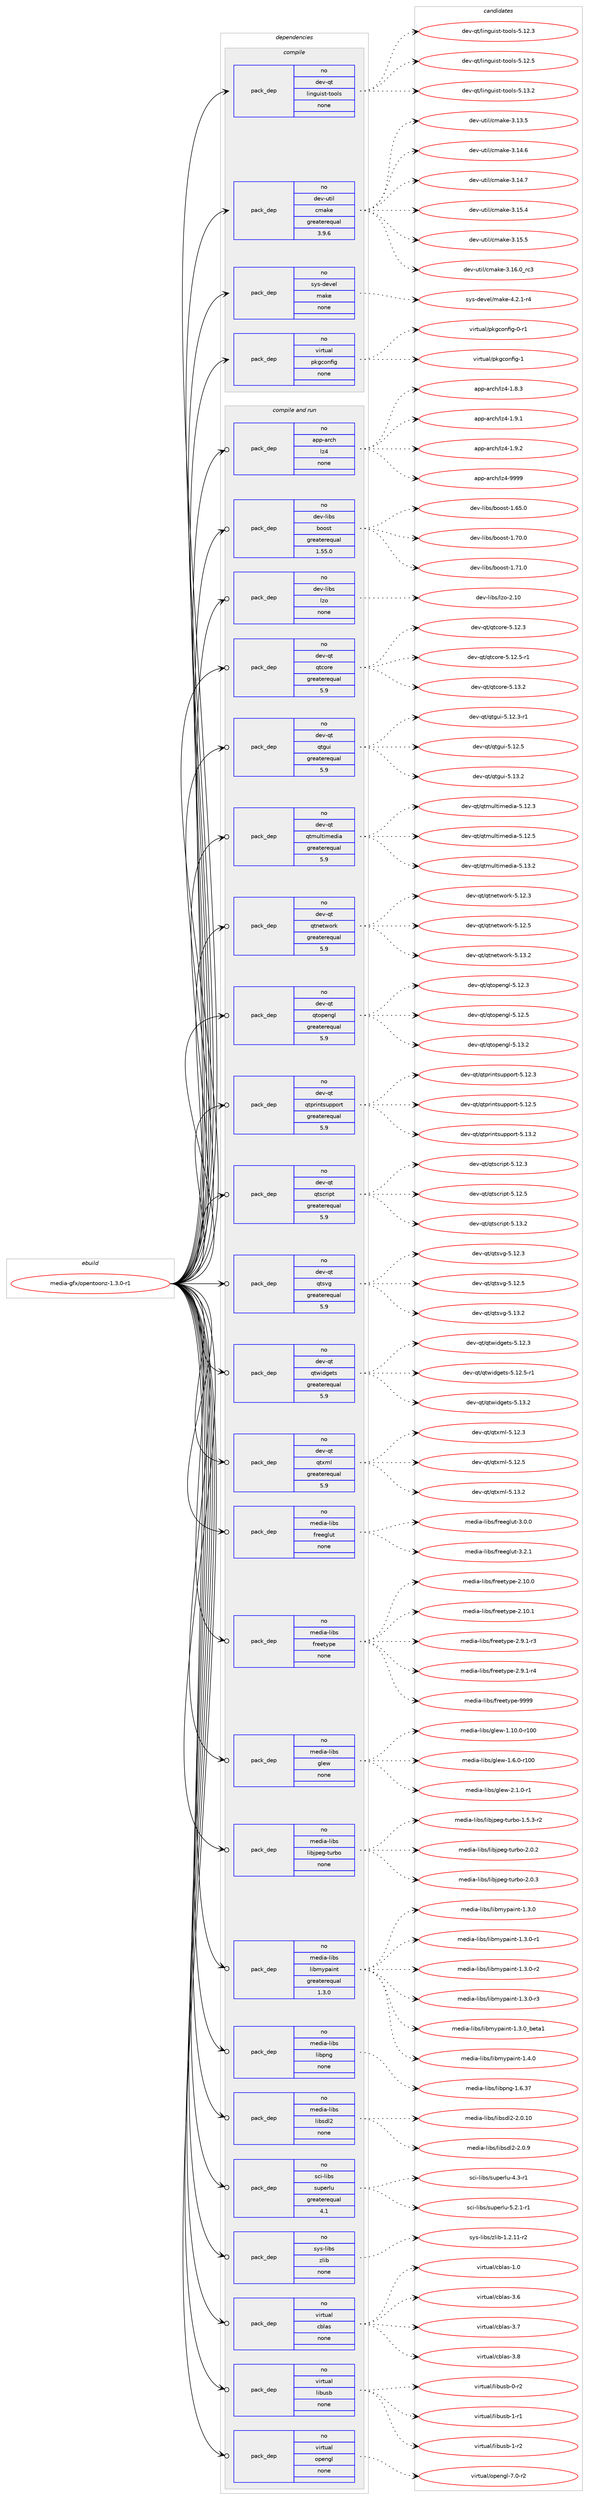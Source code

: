 digraph prolog {

# *************
# Graph options
# *************

newrank=true;
concentrate=true;
compound=true;
graph [rankdir=LR,fontname=Helvetica,fontsize=10,ranksep=1.5];#, ranksep=2.5, nodesep=0.2];
edge  [arrowhead=vee];
node  [fontname=Helvetica,fontsize=10];

# **********
# The ebuild
# **********

subgraph cluster_leftcol {
color=gray;
rank=same;
label=<<i>ebuild</i>>;
id [label="media-gfx/opentoonz-1.3.0-r1", color=red, width=4, href="../media-gfx/opentoonz-1.3.0-r1.svg"];
}

# ****************
# The dependencies
# ****************

subgraph cluster_midcol {
color=gray;
label=<<i>dependencies</i>>;
subgraph cluster_compile {
fillcolor="#eeeeee";
style=filled;
label=<<i>compile</i>>;
subgraph pack578654 {
dependency782601 [label=<<TABLE BORDER="0" CELLBORDER="1" CELLSPACING="0" CELLPADDING="4" WIDTH="220"><TR><TD ROWSPAN="6" CELLPADDING="30">pack_dep</TD></TR><TR><TD WIDTH="110">no</TD></TR><TR><TD>dev-qt</TD></TR><TR><TD>linguist-tools</TD></TR><TR><TD>none</TD></TR><TR><TD></TD></TR></TABLE>>, shape=none, color=blue];
}
id:e -> dependency782601:w [weight=20,style="solid",arrowhead="vee"];
subgraph pack578655 {
dependency782602 [label=<<TABLE BORDER="0" CELLBORDER="1" CELLSPACING="0" CELLPADDING="4" WIDTH="220"><TR><TD ROWSPAN="6" CELLPADDING="30">pack_dep</TD></TR><TR><TD WIDTH="110">no</TD></TR><TR><TD>dev-util</TD></TR><TR><TD>cmake</TD></TR><TR><TD>greaterequal</TD></TR><TR><TD>3.9.6</TD></TR></TABLE>>, shape=none, color=blue];
}
id:e -> dependency782602:w [weight=20,style="solid",arrowhead="vee"];
subgraph pack578656 {
dependency782603 [label=<<TABLE BORDER="0" CELLBORDER="1" CELLSPACING="0" CELLPADDING="4" WIDTH="220"><TR><TD ROWSPAN="6" CELLPADDING="30">pack_dep</TD></TR><TR><TD WIDTH="110">no</TD></TR><TR><TD>sys-devel</TD></TR><TR><TD>make</TD></TR><TR><TD>none</TD></TR><TR><TD></TD></TR></TABLE>>, shape=none, color=blue];
}
id:e -> dependency782603:w [weight=20,style="solid",arrowhead="vee"];
subgraph pack578657 {
dependency782604 [label=<<TABLE BORDER="0" CELLBORDER="1" CELLSPACING="0" CELLPADDING="4" WIDTH="220"><TR><TD ROWSPAN="6" CELLPADDING="30">pack_dep</TD></TR><TR><TD WIDTH="110">no</TD></TR><TR><TD>virtual</TD></TR><TR><TD>pkgconfig</TD></TR><TR><TD>none</TD></TR><TR><TD></TD></TR></TABLE>>, shape=none, color=blue];
}
id:e -> dependency782604:w [weight=20,style="solid",arrowhead="vee"];
}
subgraph cluster_compileandrun {
fillcolor="#eeeeee";
style=filled;
label=<<i>compile and run</i>>;
subgraph pack578658 {
dependency782605 [label=<<TABLE BORDER="0" CELLBORDER="1" CELLSPACING="0" CELLPADDING="4" WIDTH="220"><TR><TD ROWSPAN="6" CELLPADDING="30">pack_dep</TD></TR><TR><TD WIDTH="110">no</TD></TR><TR><TD>app-arch</TD></TR><TR><TD>lz4</TD></TR><TR><TD>none</TD></TR><TR><TD></TD></TR></TABLE>>, shape=none, color=blue];
}
id:e -> dependency782605:w [weight=20,style="solid",arrowhead="odotvee"];
subgraph pack578659 {
dependency782606 [label=<<TABLE BORDER="0" CELLBORDER="1" CELLSPACING="0" CELLPADDING="4" WIDTH="220"><TR><TD ROWSPAN="6" CELLPADDING="30">pack_dep</TD></TR><TR><TD WIDTH="110">no</TD></TR><TR><TD>dev-libs</TD></TR><TR><TD>boost</TD></TR><TR><TD>greaterequal</TD></TR><TR><TD>1.55.0</TD></TR></TABLE>>, shape=none, color=blue];
}
id:e -> dependency782606:w [weight=20,style="solid",arrowhead="odotvee"];
subgraph pack578660 {
dependency782607 [label=<<TABLE BORDER="0" CELLBORDER="1" CELLSPACING="0" CELLPADDING="4" WIDTH="220"><TR><TD ROWSPAN="6" CELLPADDING="30">pack_dep</TD></TR><TR><TD WIDTH="110">no</TD></TR><TR><TD>dev-libs</TD></TR><TR><TD>lzo</TD></TR><TR><TD>none</TD></TR><TR><TD></TD></TR></TABLE>>, shape=none, color=blue];
}
id:e -> dependency782607:w [weight=20,style="solid",arrowhead="odotvee"];
subgraph pack578661 {
dependency782608 [label=<<TABLE BORDER="0" CELLBORDER="1" CELLSPACING="0" CELLPADDING="4" WIDTH="220"><TR><TD ROWSPAN="6" CELLPADDING="30">pack_dep</TD></TR><TR><TD WIDTH="110">no</TD></TR><TR><TD>dev-qt</TD></TR><TR><TD>qtcore</TD></TR><TR><TD>greaterequal</TD></TR><TR><TD>5.9</TD></TR></TABLE>>, shape=none, color=blue];
}
id:e -> dependency782608:w [weight=20,style="solid",arrowhead="odotvee"];
subgraph pack578662 {
dependency782609 [label=<<TABLE BORDER="0" CELLBORDER="1" CELLSPACING="0" CELLPADDING="4" WIDTH="220"><TR><TD ROWSPAN="6" CELLPADDING="30">pack_dep</TD></TR><TR><TD WIDTH="110">no</TD></TR><TR><TD>dev-qt</TD></TR><TR><TD>qtgui</TD></TR><TR><TD>greaterequal</TD></TR><TR><TD>5.9</TD></TR></TABLE>>, shape=none, color=blue];
}
id:e -> dependency782609:w [weight=20,style="solid",arrowhead="odotvee"];
subgraph pack578663 {
dependency782610 [label=<<TABLE BORDER="0" CELLBORDER="1" CELLSPACING="0" CELLPADDING="4" WIDTH="220"><TR><TD ROWSPAN="6" CELLPADDING="30">pack_dep</TD></TR><TR><TD WIDTH="110">no</TD></TR><TR><TD>dev-qt</TD></TR><TR><TD>qtmultimedia</TD></TR><TR><TD>greaterequal</TD></TR><TR><TD>5.9</TD></TR></TABLE>>, shape=none, color=blue];
}
id:e -> dependency782610:w [weight=20,style="solid",arrowhead="odotvee"];
subgraph pack578664 {
dependency782611 [label=<<TABLE BORDER="0" CELLBORDER="1" CELLSPACING="0" CELLPADDING="4" WIDTH="220"><TR><TD ROWSPAN="6" CELLPADDING="30">pack_dep</TD></TR><TR><TD WIDTH="110">no</TD></TR><TR><TD>dev-qt</TD></TR><TR><TD>qtnetwork</TD></TR><TR><TD>greaterequal</TD></TR><TR><TD>5.9</TD></TR></TABLE>>, shape=none, color=blue];
}
id:e -> dependency782611:w [weight=20,style="solid",arrowhead="odotvee"];
subgraph pack578665 {
dependency782612 [label=<<TABLE BORDER="0" CELLBORDER="1" CELLSPACING="0" CELLPADDING="4" WIDTH="220"><TR><TD ROWSPAN="6" CELLPADDING="30">pack_dep</TD></TR><TR><TD WIDTH="110">no</TD></TR><TR><TD>dev-qt</TD></TR><TR><TD>qtopengl</TD></TR><TR><TD>greaterequal</TD></TR><TR><TD>5.9</TD></TR></TABLE>>, shape=none, color=blue];
}
id:e -> dependency782612:w [weight=20,style="solid",arrowhead="odotvee"];
subgraph pack578666 {
dependency782613 [label=<<TABLE BORDER="0" CELLBORDER="1" CELLSPACING="0" CELLPADDING="4" WIDTH="220"><TR><TD ROWSPAN="6" CELLPADDING="30">pack_dep</TD></TR><TR><TD WIDTH="110">no</TD></TR><TR><TD>dev-qt</TD></TR><TR><TD>qtprintsupport</TD></TR><TR><TD>greaterequal</TD></TR><TR><TD>5.9</TD></TR></TABLE>>, shape=none, color=blue];
}
id:e -> dependency782613:w [weight=20,style="solid",arrowhead="odotvee"];
subgraph pack578667 {
dependency782614 [label=<<TABLE BORDER="0" CELLBORDER="1" CELLSPACING="0" CELLPADDING="4" WIDTH="220"><TR><TD ROWSPAN="6" CELLPADDING="30">pack_dep</TD></TR><TR><TD WIDTH="110">no</TD></TR><TR><TD>dev-qt</TD></TR><TR><TD>qtscript</TD></TR><TR><TD>greaterequal</TD></TR><TR><TD>5.9</TD></TR></TABLE>>, shape=none, color=blue];
}
id:e -> dependency782614:w [weight=20,style="solid",arrowhead="odotvee"];
subgraph pack578668 {
dependency782615 [label=<<TABLE BORDER="0" CELLBORDER="1" CELLSPACING="0" CELLPADDING="4" WIDTH="220"><TR><TD ROWSPAN="6" CELLPADDING="30">pack_dep</TD></TR><TR><TD WIDTH="110">no</TD></TR><TR><TD>dev-qt</TD></TR><TR><TD>qtsvg</TD></TR><TR><TD>greaterequal</TD></TR><TR><TD>5.9</TD></TR></TABLE>>, shape=none, color=blue];
}
id:e -> dependency782615:w [weight=20,style="solid",arrowhead="odotvee"];
subgraph pack578669 {
dependency782616 [label=<<TABLE BORDER="0" CELLBORDER="1" CELLSPACING="0" CELLPADDING="4" WIDTH="220"><TR><TD ROWSPAN="6" CELLPADDING="30">pack_dep</TD></TR><TR><TD WIDTH="110">no</TD></TR><TR><TD>dev-qt</TD></TR><TR><TD>qtwidgets</TD></TR><TR><TD>greaterequal</TD></TR><TR><TD>5.9</TD></TR></TABLE>>, shape=none, color=blue];
}
id:e -> dependency782616:w [weight=20,style="solid",arrowhead="odotvee"];
subgraph pack578670 {
dependency782617 [label=<<TABLE BORDER="0" CELLBORDER="1" CELLSPACING="0" CELLPADDING="4" WIDTH="220"><TR><TD ROWSPAN="6" CELLPADDING="30">pack_dep</TD></TR><TR><TD WIDTH="110">no</TD></TR><TR><TD>dev-qt</TD></TR><TR><TD>qtxml</TD></TR><TR><TD>greaterequal</TD></TR><TR><TD>5.9</TD></TR></TABLE>>, shape=none, color=blue];
}
id:e -> dependency782617:w [weight=20,style="solid",arrowhead="odotvee"];
subgraph pack578671 {
dependency782618 [label=<<TABLE BORDER="0" CELLBORDER="1" CELLSPACING="0" CELLPADDING="4" WIDTH="220"><TR><TD ROWSPAN="6" CELLPADDING="30">pack_dep</TD></TR><TR><TD WIDTH="110">no</TD></TR><TR><TD>media-libs</TD></TR><TR><TD>freeglut</TD></TR><TR><TD>none</TD></TR><TR><TD></TD></TR></TABLE>>, shape=none, color=blue];
}
id:e -> dependency782618:w [weight=20,style="solid",arrowhead="odotvee"];
subgraph pack578672 {
dependency782619 [label=<<TABLE BORDER="0" CELLBORDER="1" CELLSPACING="0" CELLPADDING="4" WIDTH="220"><TR><TD ROWSPAN="6" CELLPADDING="30">pack_dep</TD></TR><TR><TD WIDTH="110">no</TD></TR><TR><TD>media-libs</TD></TR><TR><TD>freetype</TD></TR><TR><TD>none</TD></TR><TR><TD></TD></TR></TABLE>>, shape=none, color=blue];
}
id:e -> dependency782619:w [weight=20,style="solid",arrowhead="odotvee"];
subgraph pack578673 {
dependency782620 [label=<<TABLE BORDER="0" CELLBORDER="1" CELLSPACING="0" CELLPADDING="4" WIDTH="220"><TR><TD ROWSPAN="6" CELLPADDING="30">pack_dep</TD></TR><TR><TD WIDTH="110">no</TD></TR><TR><TD>media-libs</TD></TR><TR><TD>glew</TD></TR><TR><TD>none</TD></TR><TR><TD></TD></TR></TABLE>>, shape=none, color=blue];
}
id:e -> dependency782620:w [weight=20,style="solid",arrowhead="odotvee"];
subgraph pack578674 {
dependency782621 [label=<<TABLE BORDER="0" CELLBORDER="1" CELLSPACING="0" CELLPADDING="4" WIDTH="220"><TR><TD ROWSPAN="6" CELLPADDING="30">pack_dep</TD></TR><TR><TD WIDTH="110">no</TD></TR><TR><TD>media-libs</TD></TR><TR><TD>libjpeg-turbo</TD></TR><TR><TD>none</TD></TR><TR><TD></TD></TR></TABLE>>, shape=none, color=blue];
}
id:e -> dependency782621:w [weight=20,style="solid",arrowhead="odotvee"];
subgraph pack578675 {
dependency782622 [label=<<TABLE BORDER="0" CELLBORDER="1" CELLSPACING="0" CELLPADDING="4" WIDTH="220"><TR><TD ROWSPAN="6" CELLPADDING="30">pack_dep</TD></TR><TR><TD WIDTH="110">no</TD></TR><TR><TD>media-libs</TD></TR><TR><TD>libmypaint</TD></TR><TR><TD>greaterequal</TD></TR><TR><TD>1.3.0</TD></TR></TABLE>>, shape=none, color=blue];
}
id:e -> dependency782622:w [weight=20,style="solid",arrowhead="odotvee"];
subgraph pack578676 {
dependency782623 [label=<<TABLE BORDER="0" CELLBORDER="1" CELLSPACING="0" CELLPADDING="4" WIDTH="220"><TR><TD ROWSPAN="6" CELLPADDING="30">pack_dep</TD></TR><TR><TD WIDTH="110">no</TD></TR><TR><TD>media-libs</TD></TR><TR><TD>libpng</TD></TR><TR><TD>none</TD></TR><TR><TD></TD></TR></TABLE>>, shape=none, color=blue];
}
id:e -> dependency782623:w [weight=20,style="solid",arrowhead="odotvee"];
subgraph pack578677 {
dependency782624 [label=<<TABLE BORDER="0" CELLBORDER="1" CELLSPACING="0" CELLPADDING="4" WIDTH="220"><TR><TD ROWSPAN="6" CELLPADDING="30">pack_dep</TD></TR><TR><TD WIDTH="110">no</TD></TR><TR><TD>media-libs</TD></TR><TR><TD>libsdl2</TD></TR><TR><TD>none</TD></TR><TR><TD></TD></TR></TABLE>>, shape=none, color=blue];
}
id:e -> dependency782624:w [weight=20,style="solid",arrowhead="odotvee"];
subgraph pack578678 {
dependency782625 [label=<<TABLE BORDER="0" CELLBORDER="1" CELLSPACING="0" CELLPADDING="4" WIDTH="220"><TR><TD ROWSPAN="6" CELLPADDING="30">pack_dep</TD></TR><TR><TD WIDTH="110">no</TD></TR><TR><TD>sci-libs</TD></TR><TR><TD>superlu</TD></TR><TR><TD>greaterequal</TD></TR><TR><TD>4.1</TD></TR></TABLE>>, shape=none, color=blue];
}
id:e -> dependency782625:w [weight=20,style="solid",arrowhead="odotvee"];
subgraph pack578679 {
dependency782626 [label=<<TABLE BORDER="0" CELLBORDER="1" CELLSPACING="0" CELLPADDING="4" WIDTH="220"><TR><TD ROWSPAN="6" CELLPADDING="30">pack_dep</TD></TR><TR><TD WIDTH="110">no</TD></TR><TR><TD>sys-libs</TD></TR><TR><TD>zlib</TD></TR><TR><TD>none</TD></TR><TR><TD></TD></TR></TABLE>>, shape=none, color=blue];
}
id:e -> dependency782626:w [weight=20,style="solid",arrowhead="odotvee"];
subgraph pack578680 {
dependency782627 [label=<<TABLE BORDER="0" CELLBORDER="1" CELLSPACING="0" CELLPADDING="4" WIDTH="220"><TR><TD ROWSPAN="6" CELLPADDING="30">pack_dep</TD></TR><TR><TD WIDTH="110">no</TD></TR><TR><TD>virtual</TD></TR><TR><TD>cblas</TD></TR><TR><TD>none</TD></TR><TR><TD></TD></TR></TABLE>>, shape=none, color=blue];
}
id:e -> dependency782627:w [weight=20,style="solid",arrowhead="odotvee"];
subgraph pack578681 {
dependency782628 [label=<<TABLE BORDER="0" CELLBORDER="1" CELLSPACING="0" CELLPADDING="4" WIDTH="220"><TR><TD ROWSPAN="6" CELLPADDING="30">pack_dep</TD></TR><TR><TD WIDTH="110">no</TD></TR><TR><TD>virtual</TD></TR><TR><TD>libusb</TD></TR><TR><TD>none</TD></TR><TR><TD></TD></TR></TABLE>>, shape=none, color=blue];
}
id:e -> dependency782628:w [weight=20,style="solid",arrowhead="odotvee"];
subgraph pack578682 {
dependency782629 [label=<<TABLE BORDER="0" CELLBORDER="1" CELLSPACING="0" CELLPADDING="4" WIDTH="220"><TR><TD ROWSPAN="6" CELLPADDING="30">pack_dep</TD></TR><TR><TD WIDTH="110">no</TD></TR><TR><TD>virtual</TD></TR><TR><TD>opengl</TD></TR><TR><TD>none</TD></TR><TR><TD></TD></TR></TABLE>>, shape=none, color=blue];
}
id:e -> dependency782629:w [weight=20,style="solid",arrowhead="odotvee"];
}
subgraph cluster_run {
fillcolor="#eeeeee";
style=filled;
label=<<i>run</i>>;
}
}

# **************
# The candidates
# **************

subgraph cluster_choices {
rank=same;
color=gray;
label=<<i>candidates</i>>;

subgraph choice578654 {
color=black;
nodesep=1;
choice10010111845113116471081051101031171051151164511611111110811545534649504651 [label="dev-qt/linguist-tools-5.12.3", color=red, width=4,href="../dev-qt/linguist-tools-5.12.3.svg"];
choice10010111845113116471081051101031171051151164511611111110811545534649504653 [label="dev-qt/linguist-tools-5.12.5", color=red, width=4,href="../dev-qt/linguist-tools-5.12.5.svg"];
choice10010111845113116471081051101031171051151164511611111110811545534649514650 [label="dev-qt/linguist-tools-5.13.2", color=red, width=4,href="../dev-qt/linguist-tools-5.13.2.svg"];
dependency782601:e -> choice10010111845113116471081051101031171051151164511611111110811545534649504651:w [style=dotted,weight="100"];
dependency782601:e -> choice10010111845113116471081051101031171051151164511611111110811545534649504653:w [style=dotted,weight="100"];
dependency782601:e -> choice10010111845113116471081051101031171051151164511611111110811545534649514650:w [style=dotted,weight="100"];
}
subgraph choice578655 {
color=black;
nodesep=1;
choice1001011184511711610510847991099710710145514649514653 [label="dev-util/cmake-3.13.5", color=red, width=4,href="../dev-util/cmake-3.13.5.svg"];
choice1001011184511711610510847991099710710145514649524654 [label="dev-util/cmake-3.14.6", color=red, width=4,href="../dev-util/cmake-3.14.6.svg"];
choice1001011184511711610510847991099710710145514649524655 [label="dev-util/cmake-3.14.7", color=red, width=4,href="../dev-util/cmake-3.14.7.svg"];
choice1001011184511711610510847991099710710145514649534652 [label="dev-util/cmake-3.15.4", color=red, width=4,href="../dev-util/cmake-3.15.4.svg"];
choice1001011184511711610510847991099710710145514649534653 [label="dev-util/cmake-3.15.5", color=red, width=4,href="../dev-util/cmake-3.15.5.svg"];
choice1001011184511711610510847991099710710145514649544648951149951 [label="dev-util/cmake-3.16.0_rc3", color=red, width=4,href="../dev-util/cmake-3.16.0_rc3.svg"];
dependency782602:e -> choice1001011184511711610510847991099710710145514649514653:w [style=dotted,weight="100"];
dependency782602:e -> choice1001011184511711610510847991099710710145514649524654:w [style=dotted,weight="100"];
dependency782602:e -> choice1001011184511711610510847991099710710145514649524655:w [style=dotted,weight="100"];
dependency782602:e -> choice1001011184511711610510847991099710710145514649534652:w [style=dotted,weight="100"];
dependency782602:e -> choice1001011184511711610510847991099710710145514649534653:w [style=dotted,weight="100"];
dependency782602:e -> choice1001011184511711610510847991099710710145514649544648951149951:w [style=dotted,weight="100"];
}
subgraph choice578656 {
color=black;
nodesep=1;
choice1151211154510010111810110847109971071014552465046494511452 [label="sys-devel/make-4.2.1-r4", color=red, width=4,href="../sys-devel/make-4.2.1-r4.svg"];
dependency782603:e -> choice1151211154510010111810110847109971071014552465046494511452:w [style=dotted,weight="100"];
}
subgraph choice578657 {
color=black;
nodesep=1;
choice11810511411611797108471121071039911111010210510345484511449 [label="virtual/pkgconfig-0-r1", color=red, width=4,href="../virtual/pkgconfig-0-r1.svg"];
choice1181051141161179710847112107103991111101021051034549 [label="virtual/pkgconfig-1", color=red, width=4,href="../virtual/pkgconfig-1.svg"];
dependency782604:e -> choice11810511411611797108471121071039911111010210510345484511449:w [style=dotted,weight="100"];
dependency782604:e -> choice1181051141161179710847112107103991111101021051034549:w [style=dotted,weight="100"];
}
subgraph choice578658 {
color=black;
nodesep=1;
choice971121124597114991044710812252454946564651 [label="app-arch/lz4-1.8.3", color=red, width=4,href="../app-arch/lz4-1.8.3.svg"];
choice971121124597114991044710812252454946574649 [label="app-arch/lz4-1.9.1", color=red, width=4,href="../app-arch/lz4-1.9.1.svg"];
choice971121124597114991044710812252454946574650 [label="app-arch/lz4-1.9.2", color=red, width=4,href="../app-arch/lz4-1.9.2.svg"];
choice9711211245971149910447108122524557575757 [label="app-arch/lz4-9999", color=red, width=4,href="../app-arch/lz4-9999.svg"];
dependency782605:e -> choice971121124597114991044710812252454946564651:w [style=dotted,weight="100"];
dependency782605:e -> choice971121124597114991044710812252454946574649:w [style=dotted,weight="100"];
dependency782605:e -> choice971121124597114991044710812252454946574650:w [style=dotted,weight="100"];
dependency782605:e -> choice9711211245971149910447108122524557575757:w [style=dotted,weight="100"];
}
subgraph choice578659 {
color=black;
nodesep=1;
choice1001011184510810598115479811111111511645494654534648 [label="dev-libs/boost-1.65.0", color=red, width=4,href="../dev-libs/boost-1.65.0.svg"];
choice1001011184510810598115479811111111511645494655484648 [label="dev-libs/boost-1.70.0", color=red, width=4,href="../dev-libs/boost-1.70.0.svg"];
choice1001011184510810598115479811111111511645494655494648 [label="dev-libs/boost-1.71.0", color=red, width=4,href="../dev-libs/boost-1.71.0.svg"];
dependency782606:e -> choice1001011184510810598115479811111111511645494654534648:w [style=dotted,weight="100"];
dependency782606:e -> choice1001011184510810598115479811111111511645494655484648:w [style=dotted,weight="100"];
dependency782606:e -> choice1001011184510810598115479811111111511645494655494648:w [style=dotted,weight="100"];
}
subgraph choice578660 {
color=black;
nodesep=1;
choice1001011184510810598115471081221114550464948 [label="dev-libs/lzo-2.10", color=red, width=4,href="../dev-libs/lzo-2.10.svg"];
dependency782607:e -> choice1001011184510810598115471081221114550464948:w [style=dotted,weight="100"];
}
subgraph choice578661 {
color=black;
nodesep=1;
choice10010111845113116471131169911111410145534649504651 [label="dev-qt/qtcore-5.12.3", color=red, width=4,href="../dev-qt/qtcore-5.12.3.svg"];
choice100101118451131164711311699111114101455346495046534511449 [label="dev-qt/qtcore-5.12.5-r1", color=red, width=4,href="../dev-qt/qtcore-5.12.5-r1.svg"];
choice10010111845113116471131169911111410145534649514650 [label="dev-qt/qtcore-5.13.2", color=red, width=4,href="../dev-qt/qtcore-5.13.2.svg"];
dependency782608:e -> choice10010111845113116471131169911111410145534649504651:w [style=dotted,weight="100"];
dependency782608:e -> choice100101118451131164711311699111114101455346495046534511449:w [style=dotted,weight="100"];
dependency782608:e -> choice10010111845113116471131169911111410145534649514650:w [style=dotted,weight="100"];
}
subgraph choice578662 {
color=black;
nodesep=1;
choice1001011184511311647113116103117105455346495046514511449 [label="dev-qt/qtgui-5.12.3-r1", color=red, width=4,href="../dev-qt/qtgui-5.12.3-r1.svg"];
choice100101118451131164711311610311710545534649504653 [label="dev-qt/qtgui-5.12.5", color=red, width=4,href="../dev-qt/qtgui-5.12.5.svg"];
choice100101118451131164711311610311710545534649514650 [label="dev-qt/qtgui-5.13.2", color=red, width=4,href="../dev-qt/qtgui-5.13.2.svg"];
dependency782609:e -> choice1001011184511311647113116103117105455346495046514511449:w [style=dotted,weight="100"];
dependency782609:e -> choice100101118451131164711311610311710545534649504653:w [style=dotted,weight="100"];
dependency782609:e -> choice100101118451131164711311610311710545534649514650:w [style=dotted,weight="100"];
}
subgraph choice578663 {
color=black;
nodesep=1;
choice10010111845113116471131161091171081161051091011001059745534649504651 [label="dev-qt/qtmultimedia-5.12.3", color=red, width=4,href="../dev-qt/qtmultimedia-5.12.3.svg"];
choice10010111845113116471131161091171081161051091011001059745534649504653 [label="dev-qt/qtmultimedia-5.12.5", color=red, width=4,href="../dev-qt/qtmultimedia-5.12.5.svg"];
choice10010111845113116471131161091171081161051091011001059745534649514650 [label="dev-qt/qtmultimedia-5.13.2", color=red, width=4,href="../dev-qt/qtmultimedia-5.13.2.svg"];
dependency782610:e -> choice10010111845113116471131161091171081161051091011001059745534649504651:w [style=dotted,weight="100"];
dependency782610:e -> choice10010111845113116471131161091171081161051091011001059745534649504653:w [style=dotted,weight="100"];
dependency782610:e -> choice10010111845113116471131161091171081161051091011001059745534649514650:w [style=dotted,weight="100"];
}
subgraph choice578664 {
color=black;
nodesep=1;
choice100101118451131164711311611010111611911111410745534649504651 [label="dev-qt/qtnetwork-5.12.3", color=red, width=4,href="../dev-qt/qtnetwork-5.12.3.svg"];
choice100101118451131164711311611010111611911111410745534649504653 [label="dev-qt/qtnetwork-5.12.5", color=red, width=4,href="../dev-qt/qtnetwork-5.12.5.svg"];
choice100101118451131164711311611010111611911111410745534649514650 [label="dev-qt/qtnetwork-5.13.2", color=red, width=4,href="../dev-qt/qtnetwork-5.13.2.svg"];
dependency782611:e -> choice100101118451131164711311611010111611911111410745534649504651:w [style=dotted,weight="100"];
dependency782611:e -> choice100101118451131164711311611010111611911111410745534649504653:w [style=dotted,weight="100"];
dependency782611:e -> choice100101118451131164711311611010111611911111410745534649514650:w [style=dotted,weight="100"];
}
subgraph choice578665 {
color=black;
nodesep=1;
choice100101118451131164711311611111210111010310845534649504651 [label="dev-qt/qtopengl-5.12.3", color=red, width=4,href="../dev-qt/qtopengl-5.12.3.svg"];
choice100101118451131164711311611111210111010310845534649504653 [label="dev-qt/qtopengl-5.12.5", color=red, width=4,href="../dev-qt/qtopengl-5.12.5.svg"];
choice100101118451131164711311611111210111010310845534649514650 [label="dev-qt/qtopengl-5.13.2", color=red, width=4,href="../dev-qt/qtopengl-5.13.2.svg"];
dependency782612:e -> choice100101118451131164711311611111210111010310845534649504651:w [style=dotted,weight="100"];
dependency782612:e -> choice100101118451131164711311611111210111010310845534649504653:w [style=dotted,weight="100"];
dependency782612:e -> choice100101118451131164711311611111210111010310845534649514650:w [style=dotted,weight="100"];
}
subgraph choice578666 {
color=black;
nodesep=1;
choice100101118451131164711311611211410511011611511711211211111411645534649504651 [label="dev-qt/qtprintsupport-5.12.3", color=red, width=4,href="../dev-qt/qtprintsupport-5.12.3.svg"];
choice100101118451131164711311611211410511011611511711211211111411645534649504653 [label="dev-qt/qtprintsupport-5.12.5", color=red, width=4,href="../dev-qt/qtprintsupport-5.12.5.svg"];
choice100101118451131164711311611211410511011611511711211211111411645534649514650 [label="dev-qt/qtprintsupport-5.13.2", color=red, width=4,href="../dev-qt/qtprintsupport-5.13.2.svg"];
dependency782613:e -> choice100101118451131164711311611211410511011611511711211211111411645534649504651:w [style=dotted,weight="100"];
dependency782613:e -> choice100101118451131164711311611211410511011611511711211211111411645534649504653:w [style=dotted,weight="100"];
dependency782613:e -> choice100101118451131164711311611211410511011611511711211211111411645534649514650:w [style=dotted,weight="100"];
}
subgraph choice578667 {
color=black;
nodesep=1;
choice10010111845113116471131161159911410511211645534649504651 [label="dev-qt/qtscript-5.12.3", color=red, width=4,href="../dev-qt/qtscript-5.12.3.svg"];
choice10010111845113116471131161159911410511211645534649504653 [label="dev-qt/qtscript-5.12.5", color=red, width=4,href="../dev-qt/qtscript-5.12.5.svg"];
choice10010111845113116471131161159911410511211645534649514650 [label="dev-qt/qtscript-5.13.2", color=red, width=4,href="../dev-qt/qtscript-5.13.2.svg"];
dependency782614:e -> choice10010111845113116471131161159911410511211645534649504651:w [style=dotted,weight="100"];
dependency782614:e -> choice10010111845113116471131161159911410511211645534649504653:w [style=dotted,weight="100"];
dependency782614:e -> choice10010111845113116471131161159911410511211645534649514650:w [style=dotted,weight="100"];
}
subgraph choice578668 {
color=black;
nodesep=1;
choice100101118451131164711311611511810345534649504651 [label="dev-qt/qtsvg-5.12.3", color=red, width=4,href="../dev-qt/qtsvg-5.12.3.svg"];
choice100101118451131164711311611511810345534649504653 [label="dev-qt/qtsvg-5.12.5", color=red, width=4,href="../dev-qt/qtsvg-5.12.5.svg"];
choice100101118451131164711311611511810345534649514650 [label="dev-qt/qtsvg-5.13.2", color=red, width=4,href="../dev-qt/qtsvg-5.13.2.svg"];
dependency782615:e -> choice100101118451131164711311611511810345534649504651:w [style=dotted,weight="100"];
dependency782615:e -> choice100101118451131164711311611511810345534649504653:w [style=dotted,weight="100"];
dependency782615:e -> choice100101118451131164711311611511810345534649514650:w [style=dotted,weight="100"];
}
subgraph choice578669 {
color=black;
nodesep=1;
choice100101118451131164711311611910510010310111611545534649504651 [label="dev-qt/qtwidgets-5.12.3", color=red, width=4,href="../dev-qt/qtwidgets-5.12.3.svg"];
choice1001011184511311647113116119105100103101116115455346495046534511449 [label="dev-qt/qtwidgets-5.12.5-r1", color=red, width=4,href="../dev-qt/qtwidgets-5.12.5-r1.svg"];
choice100101118451131164711311611910510010310111611545534649514650 [label="dev-qt/qtwidgets-5.13.2", color=red, width=4,href="../dev-qt/qtwidgets-5.13.2.svg"];
dependency782616:e -> choice100101118451131164711311611910510010310111611545534649504651:w [style=dotted,weight="100"];
dependency782616:e -> choice1001011184511311647113116119105100103101116115455346495046534511449:w [style=dotted,weight="100"];
dependency782616:e -> choice100101118451131164711311611910510010310111611545534649514650:w [style=dotted,weight="100"];
}
subgraph choice578670 {
color=black;
nodesep=1;
choice100101118451131164711311612010910845534649504651 [label="dev-qt/qtxml-5.12.3", color=red, width=4,href="../dev-qt/qtxml-5.12.3.svg"];
choice100101118451131164711311612010910845534649504653 [label="dev-qt/qtxml-5.12.5", color=red, width=4,href="../dev-qt/qtxml-5.12.5.svg"];
choice100101118451131164711311612010910845534649514650 [label="dev-qt/qtxml-5.13.2", color=red, width=4,href="../dev-qt/qtxml-5.13.2.svg"];
dependency782617:e -> choice100101118451131164711311612010910845534649504651:w [style=dotted,weight="100"];
dependency782617:e -> choice100101118451131164711311612010910845534649504653:w [style=dotted,weight="100"];
dependency782617:e -> choice100101118451131164711311612010910845534649514650:w [style=dotted,weight="100"];
}
subgraph choice578671 {
color=black;
nodesep=1;
choice10910110010597451081059811547102114101101103108117116455146484648 [label="media-libs/freeglut-3.0.0", color=red, width=4,href="../media-libs/freeglut-3.0.0.svg"];
choice10910110010597451081059811547102114101101103108117116455146504649 [label="media-libs/freeglut-3.2.1", color=red, width=4,href="../media-libs/freeglut-3.2.1.svg"];
dependency782618:e -> choice10910110010597451081059811547102114101101103108117116455146484648:w [style=dotted,weight="100"];
dependency782618:e -> choice10910110010597451081059811547102114101101103108117116455146504649:w [style=dotted,weight="100"];
}
subgraph choice578672 {
color=black;
nodesep=1;
choice1091011001059745108105981154710211410110111612111210145504649484648 [label="media-libs/freetype-2.10.0", color=red, width=4,href="../media-libs/freetype-2.10.0.svg"];
choice1091011001059745108105981154710211410110111612111210145504649484649 [label="media-libs/freetype-2.10.1", color=red, width=4,href="../media-libs/freetype-2.10.1.svg"];
choice109101100105974510810598115471021141011011161211121014550465746494511451 [label="media-libs/freetype-2.9.1-r3", color=red, width=4,href="../media-libs/freetype-2.9.1-r3.svg"];
choice109101100105974510810598115471021141011011161211121014550465746494511452 [label="media-libs/freetype-2.9.1-r4", color=red, width=4,href="../media-libs/freetype-2.9.1-r4.svg"];
choice109101100105974510810598115471021141011011161211121014557575757 [label="media-libs/freetype-9999", color=red, width=4,href="../media-libs/freetype-9999.svg"];
dependency782619:e -> choice1091011001059745108105981154710211410110111612111210145504649484648:w [style=dotted,weight="100"];
dependency782619:e -> choice1091011001059745108105981154710211410110111612111210145504649484649:w [style=dotted,weight="100"];
dependency782619:e -> choice109101100105974510810598115471021141011011161211121014550465746494511451:w [style=dotted,weight="100"];
dependency782619:e -> choice109101100105974510810598115471021141011011161211121014550465746494511452:w [style=dotted,weight="100"];
dependency782619:e -> choice109101100105974510810598115471021141011011161211121014557575757:w [style=dotted,weight="100"];
}
subgraph choice578673 {
color=black;
nodesep=1;
choice109101100105974510810598115471031081011194549464948464845114494848 [label="media-libs/glew-1.10.0-r100", color=red, width=4,href="../media-libs/glew-1.10.0-r100.svg"];
choice1091011001059745108105981154710310810111945494654464845114494848 [label="media-libs/glew-1.6.0-r100", color=red, width=4,href="../media-libs/glew-1.6.0-r100.svg"];
choice109101100105974510810598115471031081011194550464946484511449 [label="media-libs/glew-2.1.0-r1", color=red, width=4,href="../media-libs/glew-2.1.0-r1.svg"];
dependency782620:e -> choice109101100105974510810598115471031081011194549464948464845114494848:w [style=dotted,weight="100"];
dependency782620:e -> choice1091011001059745108105981154710310810111945494654464845114494848:w [style=dotted,weight="100"];
dependency782620:e -> choice109101100105974510810598115471031081011194550464946484511449:w [style=dotted,weight="100"];
}
subgraph choice578674 {
color=black;
nodesep=1;
choice109101100105974510810598115471081059810611210110345116117114981114549465346514511450 [label="media-libs/libjpeg-turbo-1.5.3-r2", color=red, width=4,href="../media-libs/libjpeg-turbo-1.5.3-r2.svg"];
choice10910110010597451081059811547108105981061121011034511611711498111455046484650 [label="media-libs/libjpeg-turbo-2.0.2", color=red, width=4,href="../media-libs/libjpeg-turbo-2.0.2.svg"];
choice10910110010597451081059811547108105981061121011034511611711498111455046484651 [label="media-libs/libjpeg-turbo-2.0.3", color=red, width=4,href="../media-libs/libjpeg-turbo-2.0.3.svg"];
dependency782621:e -> choice109101100105974510810598115471081059810611210110345116117114981114549465346514511450:w [style=dotted,weight="100"];
dependency782621:e -> choice10910110010597451081059811547108105981061121011034511611711498111455046484650:w [style=dotted,weight="100"];
dependency782621:e -> choice10910110010597451081059811547108105981061121011034511611711498111455046484651:w [style=dotted,weight="100"];
}
subgraph choice578675 {
color=black;
nodesep=1;
choice109101100105974510810598115471081059810912111297105110116454946514648 [label="media-libs/libmypaint-1.3.0", color=red, width=4,href="../media-libs/libmypaint-1.3.0.svg"];
choice1091011001059745108105981154710810598109121112971051101164549465146484511449 [label="media-libs/libmypaint-1.3.0-r1", color=red, width=4,href="../media-libs/libmypaint-1.3.0-r1.svg"];
choice1091011001059745108105981154710810598109121112971051101164549465146484511450 [label="media-libs/libmypaint-1.3.0-r2", color=red, width=4,href="../media-libs/libmypaint-1.3.0-r2.svg"];
choice1091011001059745108105981154710810598109121112971051101164549465146484511451 [label="media-libs/libmypaint-1.3.0-r3", color=red, width=4,href="../media-libs/libmypaint-1.3.0-r3.svg"];
choice10910110010597451081059811547108105981091211129710511011645494651464895981011169749 [label="media-libs/libmypaint-1.3.0_beta1", color=red, width=4,href="../media-libs/libmypaint-1.3.0_beta1.svg"];
choice109101100105974510810598115471081059810912111297105110116454946524648 [label="media-libs/libmypaint-1.4.0", color=red, width=4,href="../media-libs/libmypaint-1.4.0.svg"];
dependency782622:e -> choice109101100105974510810598115471081059810912111297105110116454946514648:w [style=dotted,weight="100"];
dependency782622:e -> choice1091011001059745108105981154710810598109121112971051101164549465146484511449:w [style=dotted,weight="100"];
dependency782622:e -> choice1091011001059745108105981154710810598109121112971051101164549465146484511450:w [style=dotted,weight="100"];
dependency782622:e -> choice1091011001059745108105981154710810598109121112971051101164549465146484511451:w [style=dotted,weight="100"];
dependency782622:e -> choice10910110010597451081059811547108105981091211129710511011645494651464895981011169749:w [style=dotted,weight="100"];
dependency782622:e -> choice109101100105974510810598115471081059810912111297105110116454946524648:w [style=dotted,weight="100"];
}
subgraph choice578676 {
color=black;
nodesep=1;
choice109101100105974510810598115471081059811211010345494654465155 [label="media-libs/libpng-1.6.37", color=red, width=4,href="../media-libs/libpng-1.6.37.svg"];
dependency782623:e -> choice109101100105974510810598115471081059811211010345494654465155:w [style=dotted,weight="100"];
}
subgraph choice578677 {
color=black;
nodesep=1;
choice10910110010597451081059811547108105981151001085045504648464948 [label="media-libs/libsdl2-2.0.10", color=red, width=4,href="../media-libs/libsdl2-2.0.10.svg"];
choice109101100105974510810598115471081059811510010850455046484657 [label="media-libs/libsdl2-2.0.9", color=red, width=4,href="../media-libs/libsdl2-2.0.9.svg"];
dependency782624:e -> choice10910110010597451081059811547108105981151001085045504648464948:w [style=dotted,weight="100"];
dependency782624:e -> choice109101100105974510810598115471081059811510010850455046484657:w [style=dotted,weight="100"];
}
subgraph choice578678 {
color=black;
nodesep=1;
choice11599105451081059811547115117112101114108117455246514511449 [label="sci-libs/superlu-4.3-r1", color=red, width=4,href="../sci-libs/superlu-4.3-r1.svg"];
choice115991054510810598115471151171121011141081174553465046494511449 [label="sci-libs/superlu-5.2.1-r1", color=red, width=4,href="../sci-libs/superlu-5.2.1-r1.svg"];
dependency782625:e -> choice11599105451081059811547115117112101114108117455246514511449:w [style=dotted,weight="100"];
dependency782625:e -> choice115991054510810598115471151171121011141081174553465046494511449:w [style=dotted,weight="100"];
}
subgraph choice578679 {
color=black;
nodesep=1;
choice11512111545108105981154712210810598454946504649494511450 [label="sys-libs/zlib-1.2.11-r2", color=red, width=4,href="../sys-libs/zlib-1.2.11-r2.svg"];
dependency782626:e -> choice11512111545108105981154712210810598454946504649494511450:w [style=dotted,weight="100"];
}
subgraph choice578680 {
color=black;
nodesep=1;
choice118105114116117971084799981089711545494648 [label="virtual/cblas-1.0", color=red, width=4,href="../virtual/cblas-1.0.svg"];
choice118105114116117971084799981089711545514654 [label="virtual/cblas-3.6", color=red, width=4,href="../virtual/cblas-3.6.svg"];
choice118105114116117971084799981089711545514655 [label="virtual/cblas-3.7", color=red, width=4,href="../virtual/cblas-3.7.svg"];
choice118105114116117971084799981089711545514656 [label="virtual/cblas-3.8", color=red, width=4,href="../virtual/cblas-3.8.svg"];
dependency782627:e -> choice118105114116117971084799981089711545494648:w [style=dotted,weight="100"];
dependency782627:e -> choice118105114116117971084799981089711545514654:w [style=dotted,weight="100"];
dependency782627:e -> choice118105114116117971084799981089711545514655:w [style=dotted,weight="100"];
dependency782627:e -> choice118105114116117971084799981089711545514656:w [style=dotted,weight="100"];
}
subgraph choice578681 {
color=black;
nodesep=1;
choice1181051141161179710847108105981171159845484511450 [label="virtual/libusb-0-r2", color=red, width=4,href="../virtual/libusb-0-r2.svg"];
choice1181051141161179710847108105981171159845494511449 [label="virtual/libusb-1-r1", color=red, width=4,href="../virtual/libusb-1-r1.svg"];
choice1181051141161179710847108105981171159845494511450 [label="virtual/libusb-1-r2", color=red, width=4,href="../virtual/libusb-1-r2.svg"];
dependency782628:e -> choice1181051141161179710847108105981171159845484511450:w [style=dotted,weight="100"];
dependency782628:e -> choice1181051141161179710847108105981171159845494511449:w [style=dotted,weight="100"];
dependency782628:e -> choice1181051141161179710847108105981171159845494511450:w [style=dotted,weight="100"];
}
subgraph choice578682 {
color=black;
nodesep=1;
choice1181051141161179710847111112101110103108455546484511450 [label="virtual/opengl-7.0-r2", color=red, width=4,href="../virtual/opengl-7.0-r2.svg"];
dependency782629:e -> choice1181051141161179710847111112101110103108455546484511450:w [style=dotted,weight="100"];
}
}

}
